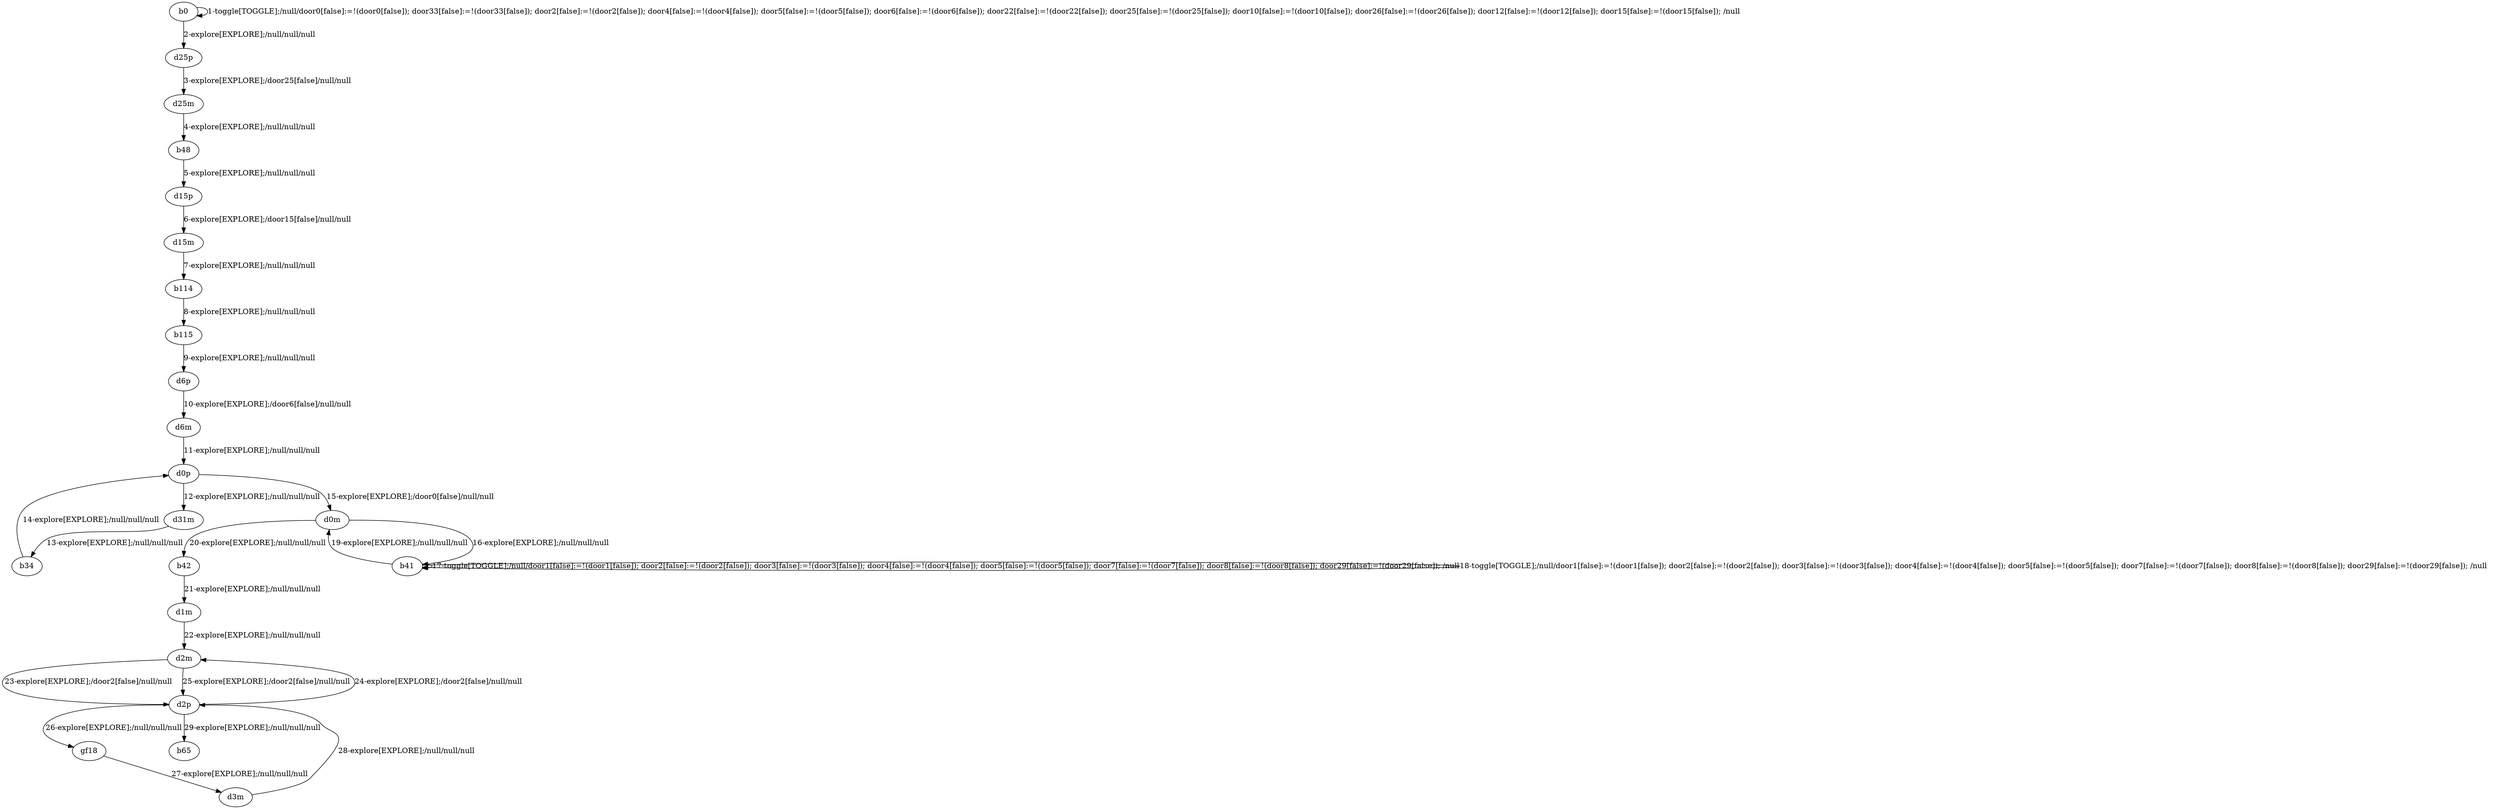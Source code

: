 # Total number of goals covered by this test: 1
# d2p --> b65

digraph g {
"b0" -> "b0" [label = "1-toggle[TOGGLE];/null/door0[false]:=!(door0[false]); door33[false]:=!(door33[false]); door2[false]:=!(door2[false]); door4[false]:=!(door4[false]); door5[false]:=!(door5[false]); door6[false]:=!(door6[false]); door22[false]:=!(door22[false]); door25[false]:=!(door25[false]); door10[false]:=!(door10[false]); door26[false]:=!(door26[false]); door12[false]:=!(door12[false]); door15[false]:=!(door15[false]); /null"];
"b0" -> "d25p" [label = "2-explore[EXPLORE];/null/null/null"];
"d25p" -> "d25m" [label = "3-explore[EXPLORE];/door25[false]/null/null"];
"d25m" -> "b48" [label = "4-explore[EXPLORE];/null/null/null"];
"b48" -> "d15p" [label = "5-explore[EXPLORE];/null/null/null"];
"d15p" -> "d15m" [label = "6-explore[EXPLORE];/door15[false]/null/null"];
"d15m" -> "b114" [label = "7-explore[EXPLORE];/null/null/null"];
"b114" -> "b115" [label = "8-explore[EXPLORE];/null/null/null"];
"b115" -> "d6p" [label = "9-explore[EXPLORE];/null/null/null"];
"d6p" -> "d6m" [label = "10-explore[EXPLORE];/door6[false]/null/null"];
"d6m" -> "d0p" [label = "11-explore[EXPLORE];/null/null/null"];
"d0p" -> "d31m" [label = "12-explore[EXPLORE];/null/null/null"];
"d31m" -> "b34" [label = "13-explore[EXPLORE];/null/null/null"];
"b34" -> "d0p" [label = "14-explore[EXPLORE];/null/null/null"];
"d0p" -> "d0m" [label = "15-explore[EXPLORE];/door0[false]/null/null"];
"d0m" -> "b41" [label = "16-explore[EXPLORE];/null/null/null"];
"b41" -> "b41" [label = "17-toggle[TOGGLE];/null/door1[false]:=!(door1[false]); door2[false]:=!(door2[false]); door3[false]:=!(door3[false]); door4[false]:=!(door4[false]); door5[false]:=!(door5[false]); door7[false]:=!(door7[false]); door8[false]:=!(door8[false]); door29[false]:=!(door29[false]); /null"];
"b41" -> "b41" [label = "18-toggle[TOGGLE];/null/door1[false]:=!(door1[false]); door2[false]:=!(door2[false]); door3[false]:=!(door3[false]); door4[false]:=!(door4[false]); door5[false]:=!(door5[false]); door7[false]:=!(door7[false]); door8[false]:=!(door8[false]); door29[false]:=!(door29[false]); /null"];
"b41" -> "d0m" [label = "19-explore[EXPLORE];/null/null/null"];
"d0m" -> "b42" [label = "20-explore[EXPLORE];/null/null/null"];
"b42" -> "d1m" [label = "21-explore[EXPLORE];/null/null/null"];
"d1m" -> "d2m" [label = "22-explore[EXPLORE];/null/null/null"];
"d2m" -> "d2p" [label = "23-explore[EXPLORE];/door2[false]/null/null"];
"d2p" -> "d2m" [label = "24-explore[EXPLORE];/door2[false]/null/null"];
"d2m" -> "d2p" [label = "25-explore[EXPLORE];/door2[false]/null/null"];
"d2p" -> "gf18" [label = "26-explore[EXPLORE];/null/null/null"];
"gf18" -> "d3m" [label = "27-explore[EXPLORE];/null/null/null"];
"d3m" -> "d2p" [label = "28-explore[EXPLORE];/null/null/null"];
"d2p" -> "b65" [label = "29-explore[EXPLORE];/null/null/null"];
}
